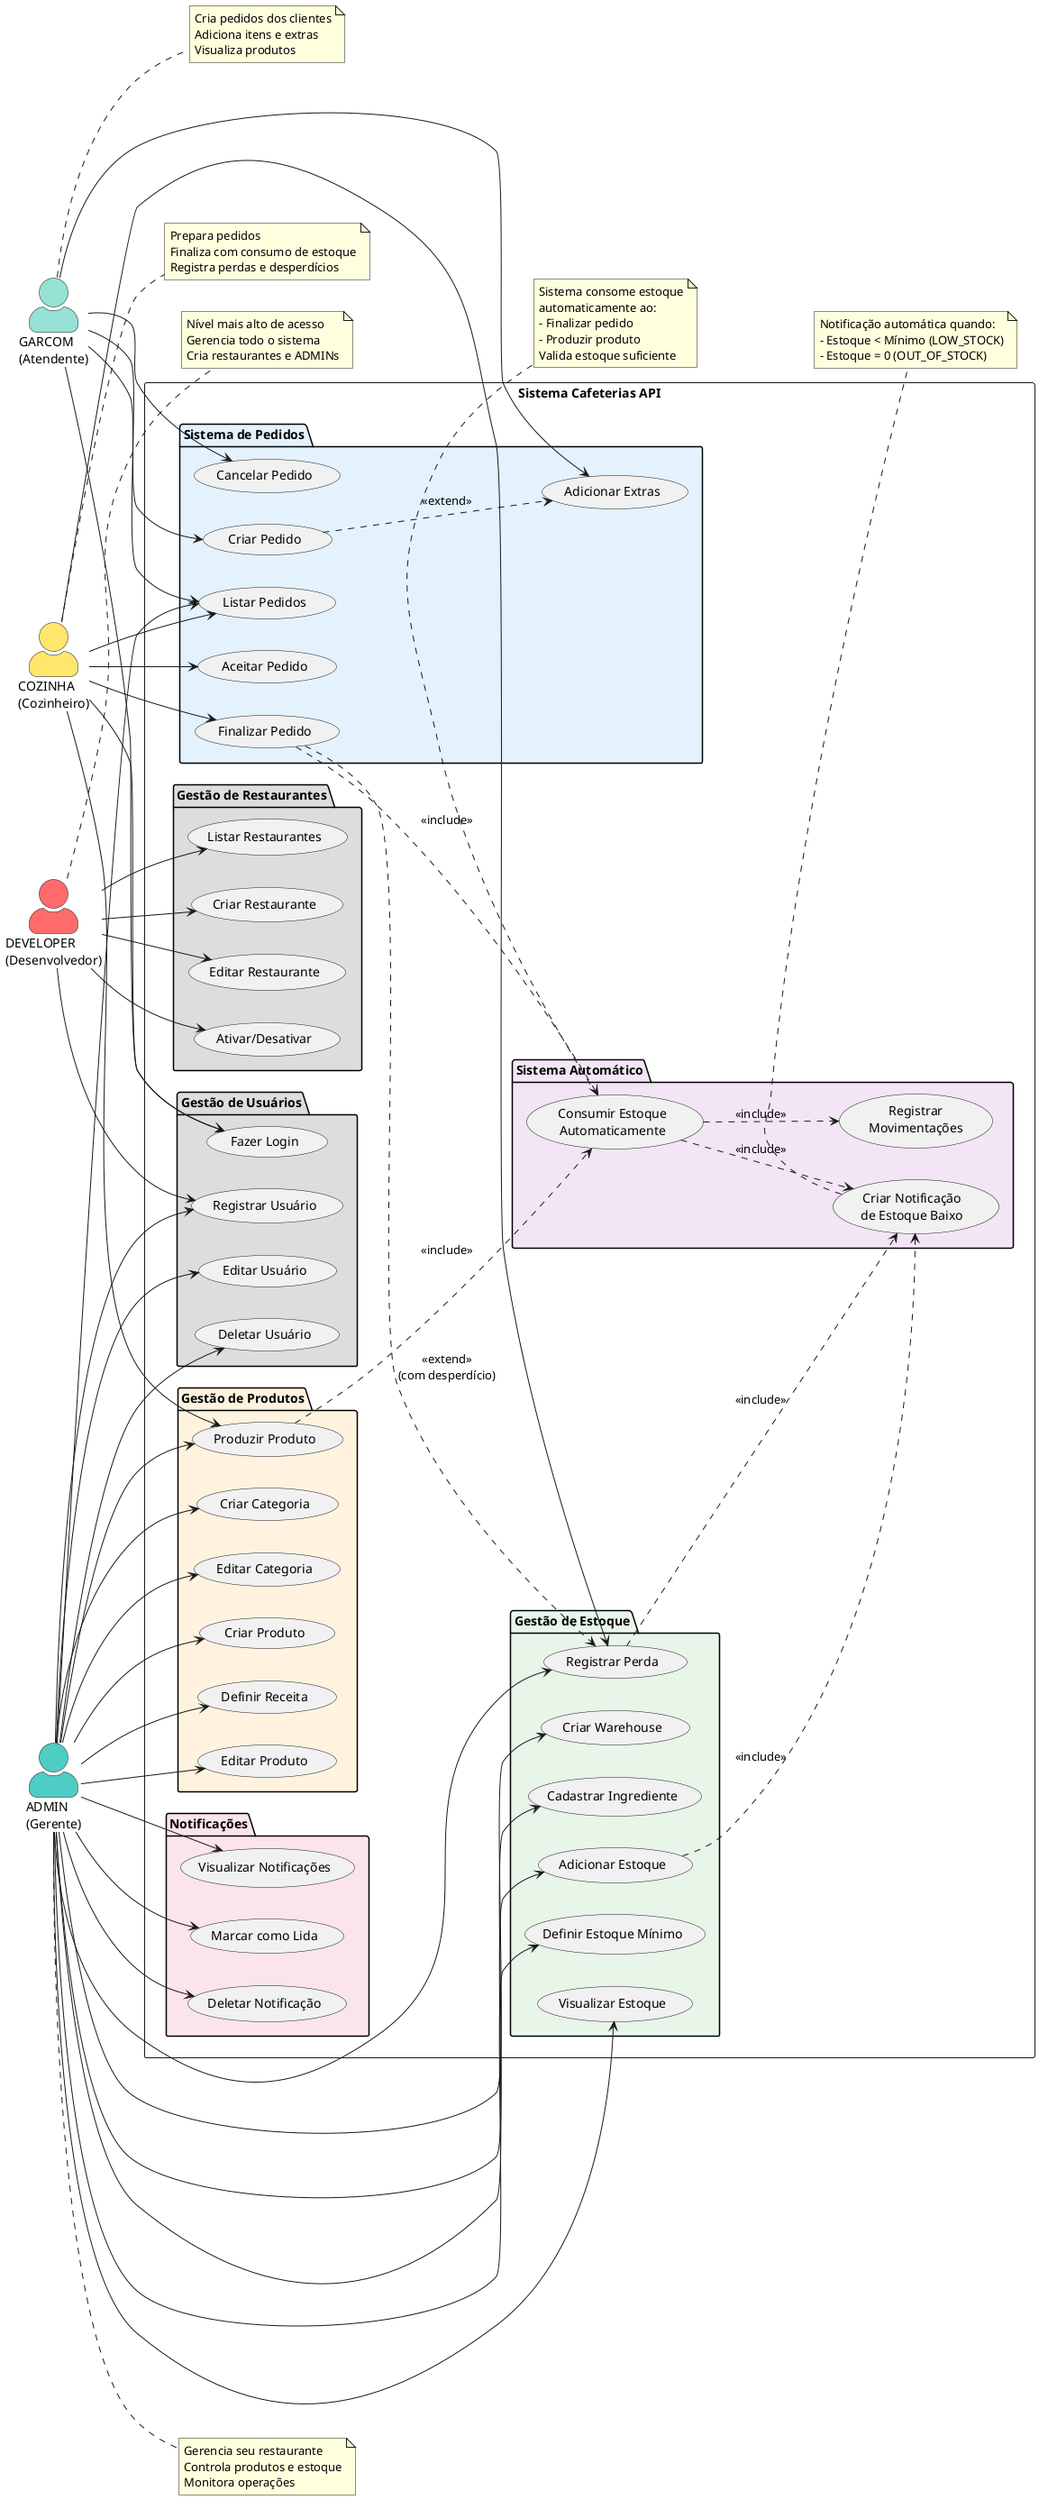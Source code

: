 @startuml Cafeterias API - Use Case Diagram

left to right direction
skinparam actorStyle awesome

' ==================== ATORES ====================

actor "DEVELOPER\n(Desenvolvedor)" as DEV #FF6B6B
actor "ADMIN\n(Gerente)" as ADMIN #4ECDC4
actor "GARCOM\n(Atendente)" as GARCOM #95E1D3
actor "COZINHA\n(Cozinheiro)" as COZINHA #FFE66D

rectangle "Sistema Cafeterias API" {
    
    ' ==================== GESTÃO DE RESTAURANTES ====================
    package "Gestão de Restaurantes" #DDDDDD {
        usecase "Criar Restaurante" as UC1
        usecase "Editar Restaurante" as UC2
        usecase "Ativar/Desativar" as UC3
        usecase "Listar Restaurantes" as UC4
    }
    
    ' ==================== GESTÃO DE USUÁRIOS ====================
    package "Gestão de Usuários" #DDDDDD {
        usecase "Registrar Usuário" as UC5
        usecase "Fazer Login" as UC6
        usecase "Editar Usuário" as UC7
        usecase "Deletar Usuário" as UC8
    }
    
    ' ==================== GESTÃO DE ESTOQUE ====================
    package "Gestão de Estoque" #E8F5E9 {
        usecase "Criar Warehouse" as UC9
        usecase "Cadastrar Ingrediente" as UC10
        usecase "Adicionar Estoque" as UC11
        usecase "Definir Estoque Mínimo" as UC12
        usecase "Registrar Perda" as UC13
        usecase "Visualizar Estoque" as UC14
    }
    
    ' ==================== GESTÃO DE PRODUTOS ====================
    package "Gestão de Produtos" #FFF3E0 {
        usecase "Criar Categoria" as UC15
        usecase "Editar Categoria" as UC16
        usecase "Criar Produto" as UC17
        usecase "Definir Receita" as UC18
        usecase "Editar Produto" as UC19
        usecase "Produzir Produto" as UC20
    }
    
    ' ==================== SISTEMA DE PEDIDOS ====================
    package "Sistema de Pedidos" #E3F2FD {
        usecase "Criar Pedido" as UC21
        usecase "Adicionar Extras" as UC22
        usecase "Listar Pedidos" as UC23
        usecase "Aceitar Pedido" as UC24
        usecase "Finalizar Pedido" as UC25
        usecase "Cancelar Pedido" as UC26
    }
    
    ' ==================== NOTIFICAÇÕES ====================
    package "Notificações" #FCE4EC {
        usecase "Visualizar Notificações" as UC27
        usecase "Marcar como Lida" as UC28
        usecase "Deletar Notificação" as UC29
    }
    
    ' ==================== SISTEMA AUTOMÁTICO ====================
    package "Sistema Automático" #F3E5F5 {
        usecase "Consumir Estoque\nAutomaticamente" as UC30
        usecase "Criar Notificação\nde Estoque Baixo" as UC31
        usecase "Registrar\nMovimentações" as UC32
    }
}

' ==================== RELACIONAMENTOS DEVELOPER ====================
DEV --> UC1
DEV --> UC2
DEV --> UC3
DEV --> UC4
DEV --> UC5

' ==================== RELACIONAMENTOS ADMIN ====================
ADMIN --> UC5
ADMIN --> UC7
ADMIN --> UC8
ADMIN --> UC9
ADMIN --> UC10
ADMIN --> UC11
ADMIN --> UC12
ADMIN --> UC13
ADMIN --> UC14
ADMIN --> UC15
ADMIN --> UC16
ADMIN --> UC17
ADMIN --> UC18
ADMIN --> UC19
ADMIN --> UC20
ADMIN --> UC23
ADMIN --> UC27
ADMIN --> UC28
ADMIN --> UC29

' ==================== RELACIONAMENTOS GARCOM ====================
GARCOM --> UC6
GARCOM --> UC21
GARCOM --> UC22
GARCOM --> UC23
GARCOM --> UC26

' ==================== RELACIONAMENTOS COZINHA ====================
COZINHA --> UC6
COZINHA --> UC13
COZINHA --> UC20
COZINHA --> UC23
COZINHA --> UC24
COZINHA --> UC25

' ==================== RELACIONAMENTOS DO SISTEMA ====================
UC25 ..> UC30 : <<include>>
UC30 ..> UC32 : <<include>>
UC30 ..> UC31 : <<include>>
UC11 ..> UC31 : <<include>>
UC13 ..> UC31 : <<include>>
UC20 ..> UC30 : <<include>>

' ==================== EXTENSÕES ====================
UC21 ..> UC22 : <<extend>>
UC25 ..> UC13 : <<extend>>\n(com desperdício)

' ==================== NOTAS ====================
note right of DEV
  Nível mais alto de acesso
  Gerencia todo o sistema
  Cria restaurantes e ADMINs
end note

note right of ADMIN
  Gerencia seu restaurante
  Controla produtos e estoque
  Monitora operações
end note

note right of GARCOM
  Cria pedidos dos clientes
  Adiciona itens e extras
  Visualiza produtos
end note

note right of COZINHA
  Prepara pedidos
  Finaliza com consumo de estoque
  Registra perdas e desperdícios
end note

note bottom of UC30
  Sistema consome estoque
  automaticamente ao:
  - Finalizar pedido
  - Produzir produto
  Valida estoque suficiente
end note

note bottom of UC31
  Notificação automática quando:
  - Estoque < Mínimo (LOW_STOCK)
  - Estoque = 0 (OUT_OF_STOCK)
end note

@enduml
